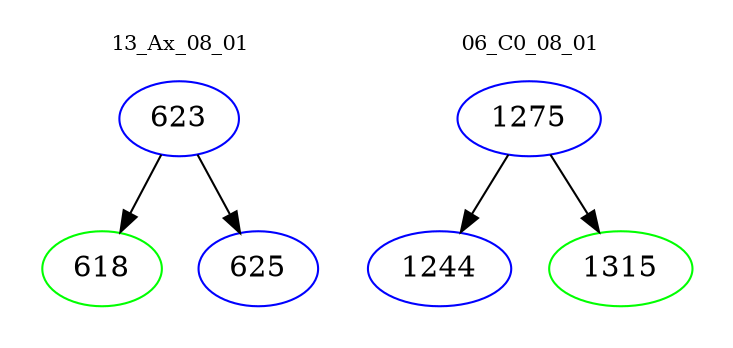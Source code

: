 digraph{
subgraph cluster_0 {
color = white
label = "13_Ax_08_01";
fontsize=10;
T0_623 [label="623", color="blue"]
T0_623 -> T0_618 [color="black"]
T0_618 [label="618", color="green"]
T0_623 -> T0_625 [color="black"]
T0_625 [label="625", color="blue"]
}
subgraph cluster_1 {
color = white
label = "06_C0_08_01";
fontsize=10;
T1_1275 [label="1275", color="blue"]
T1_1275 -> T1_1244 [color="black"]
T1_1244 [label="1244", color="blue"]
T1_1275 -> T1_1315 [color="black"]
T1_1315 [label="1315", color="green"]
}
}
